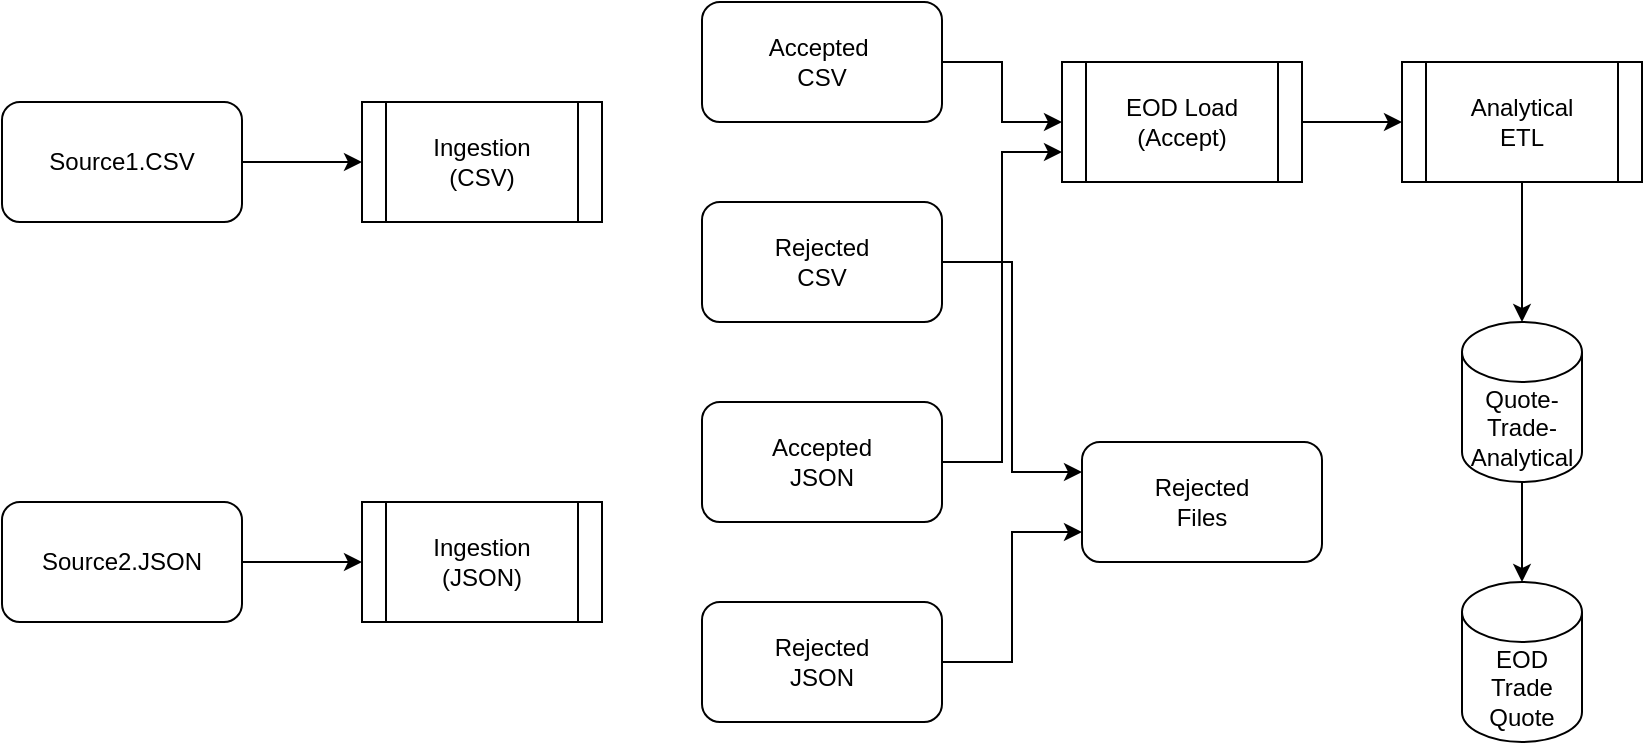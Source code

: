 <mxfile version="15.1.4" type="device"><diagram id="CV_ctlCtszgfCj9J40bh" name="Page-1"><mxGraphModel dx="1103" dy="589" grid="1" gridSize="10" guides="1" tooltips="1" connect="1" arrows="1" fold="1" page="1" pageScale="1" pageWidth="850" pageHeight="1100" math="0" shadow="0"><root><mxCell id="0"/><mxCell id="1" parent="0"/><mxCell id="-_rTb1r9_wjIV5urwaY--1" value="EOD Trade Quote" style="shape=cylinder3;whiteSpace=wrap;html=1;boundedLbl=1;backgroundOutline=1;size=15;" vertex="1" parent="1"><mxGeometry x="750" y="390" width="60" height="80" as="geometry"/></mxCell><mxCell id="-_rTb1r9_wjIV5urwaY--16" style="edgeStyle=orthogonalEdgeStyle;rounded=0;orthogonalLoop=1;jettySize=auto;html=1;exitX=0.5;exitY=1;exitDx=0;exitDy=0;exitPerimeter=0;entryX=0.5;entryY=0;entryDx=0;entryDy=0;entryPerimeter=0;" edge="1" parent="1" source="-_rTb1r9_wjIV5urwaY--2" target="-_rTb1r9_wjIV5urwaY--1"><mxGeometry relative="1" as="geometry"/></mxCell><mxCell id="-_rTb1r9_wjIV5urwaY--2" value="Quote- Trade- Analytical" style="shape=cylinder3;whiteSpace=wrap;html=1;boundedLbl=1;backgroundOutline=1;size=15;" vertex="1" parent="1"><mxGeometry x="750" y="260" width="60" height="80" as="geometry"/></mxCell><mxCell id="-_rTb1r9_wjIV5urwaY--15" style="edgeStyle=orthogonalEdgeStyle;rounded=0;orthogonalLoop=1;jettySize=auto;html=1;" edge="1" parent="1" source="-_rTb1r9_wjIV5urwaY--3" target="-_rTb1r9_wjIV5urwaY--2"><mxGeometry relative="1" as="geometry"/></mxCell><mxCell id="-_rTb1r9_wjIV5urwaY--3" value="Analytical &lt;br&gt;ETL" style="shape=process;whiteSpace=wrap;html=1;backgroundOutline=1;" vertex="1" parent="1"><mxGeometry x="720" y="130" width="120" height="60" as="geometry"/></mxCell><mxCell id="-_rTb1r9_wjIV5urwaY--14" style="edgeStyle=orthogonalEdgeStyle;rounded=0;orthogonalLoop=1;jettySize=auto;html=1;" edge="1" parent="1" source="-_rTb1r9_wjIV5urwaY--4" target="-_rTb1r9_wjIV5urwaY--3"><mxGeometry relative="1" as="geometry"/></mxCell><mxCell id="-_rTb1r9_wjIV5urwaY--4" value="EOD Load&lt;br&gt;(Accept)" style="shape=process;whiteSpace=wrap;html=1;backgroundOutline=1;" vertex="1" parent="1"><mxGeometry x="550" y="130" width="120" height="60" as="geometry"/></mxCell><mxCell id="-_rTb1r9_wjIV5urwaY--12" style="edgeStyle=orthogonalEdgeStyle;rounded=0;orthogonalLoop=1;jettySize=auto;html=1;entryX=0;entryY=0.5;entryDx=0;entryDy=0;" edge="1" parent="1" source="-_rTb1r9_wjIV5urwaY--5" target="-_rTb1r9_wjIV5urwaY--4"><mxGeometry relative="1" as="geometry"/></mxCell><mxCell id="-_rTb1r9_wjIV5urwaY--5" value="Accepted&amp;nbsp;&lt;br&gt;CSV" style="rounded=1;whiteSpace=wrap;html=1;" vertex="1" parent="1"><mxGeometry x="370" y="100" width="120" height="60" as="geometry"/></mxCell><mxCell id="rveXUk-8OH4QwGRypg7C-7" style="edgeStyle=orthogonalEdgeStyle;rounded=0;orthogonalLoop=1;jettySize=auto;html=1;entryX=0;entryY=0.25;entryDx=0;entryDy=0;" edge="1" parent="1" source="-_rTb1r9_wjIV5urwaY--6" target="-_rTb1r9_wjIV5urwaY--9"><mxGeometry relative="1" as="geometry"/></mxCell><mxCell id="-_rTb1r9_wjIV5urwaY--6" value="Rejected &lt;br&gt;CSV" style="rounded=1;whiteSpace=wrap;html=1;" vertex="1" parent="1"><mxGeometry x="370" y="200" width="120" height="60" as="geometry"/></mxCell><mxCell id="-_rTb1r9_wjIV5urwaY--13" style="edgeStyle=orthogonalEdgeStyle;rounded=0;orthogonalLoop=1;jettySize=auto;html=1;entryX=0;entryY=0.75;entryDx=0;entryDy=0;" edge="1" parent="1" source="-_rTb1r9_wjIV5urwaY--7" target="-_rTb1r9_wjIV5urwaY--4"><mxGeometry relative="1" as="geometry"/></mxCell><mxCell id="-_rTb1r9_wjIV5urwaY--7" value="Accepted &lt;br&gt;JSON" style="rounded=1;whiteSpace=wrap;html=1;" vertex="1" parent="1"><mxGeometry x="370" y="300" width="120" height="60" as="geometry"/></mxCell><mxCell id="-_rTb1r9_wjIV5urwaY--11" style="edgeStyle=orthogonalEdgeStyle;rounded=0;orthogonalLoop=1;jettySize=auto;html=1;entryX=0;entryY=0.75;entryDx=0;entryDy=0;" edge="1" parent="1" source="-_rTb1r9_wjIV5urwaY--8" target="-_rTb1r9_wjIV5urwaY--9"><mxGeometry relative="1" as="geometry"><mxPoint x="420" y="540" as="targetPoint"/></mxGeometry></mxCell><mxCell id="-_rTb1r9_wjIV5urwaY--8" value="Rejected &lt;br&gt;JSON" style="rounded=1;whiteSpace=wrap;html=1;" vertex="1" parent="1"><mxGeometry x="370" y="400" width="120" height="60" as="geometry"/></mxCell><mxCell id="-_rTb1r9_wjIV5urwaY--9" value="Rejected &lt;br&gt;Files" style="rounded=1;whiteSpace=wrap;html=1;" vertex="1" parent="1"><mxGeometry x="560" y="320" width="120" height="60" as="geometry"/></mxCell><mxCell id="-_rTb1r9_wjIV5urwaY--17" value="Ingestion&lt;br&gt;(JSON)" style="shape=process;whiteSpace=wrap;html=1;backgroundOutline=1;" vertex="1" parent="1"><mxGeometry x="200" y="350" width="120" height="60" as="geometry"/></mxCell><mxCell id="-_rTb1r9_wjIV5urwaY--18" value="Ingestion&lt;br&gt;(CSV)" style="shape=process;whiteSpace=wrap;html=1;backgroundOutline=1;" vertex="1" parent="1"><mxGeometry x="200" y="150" width="120" height="60" as="geometry"/></mxCell><mxCell id="rveXUk-8OH4QwGRypg7C-6" style="edgeStyle=orthogonalEdgeStyle;rounded=0;orthogonalLoop=1;jettySize=auto;html=1;entryX=0;entryY=0.5;entryDx=0;entryDy=0;" edge="1" parent="1" source="rveXUk-8OH4QwGRypg7C-1" target="-_rTb1r9_wjIV5urwaY--18"><mxGeometry relative="1" as="geometry"/></mxCell><mxCell id="rveXUk-8OH4QwGRypg7C-1" value="Source1.CSV" style="rounded=1;whiteSpace=wrap;html=1;" vertex="1" parent="1"><mxGeometry x="20" y="150" width="120" height="60" as="geometry"/></mxCell><mxCell id="rveXUk-8OH4QwGRypg7C-3" style="edgeStyle=orthogonalEdgeStyle;rounded=0;orthogonalLoop=1;jettySize=auto;html=1;entryX=0;entryY=0.5;entryDx=0;entryDy=0;" edge="1" parent="1" source="rveXUk-8OH4QwGRypg7C-2" target="-_rTb1r9_wjIV5urwaY--17"><mxGeometry relative="1" as="geometry"/></mxCell><mxCell id="rveXUk-8OH4QwGRypg7C-2" value="Source2.JSON" style="rounded=1;whiteSpace=wrap;html=1;" vertex="1" parent="1"><mxGeometry x="20" y="350" width="120" height="60" as="geometry"/></mxCell></root></mxGraphModel></diagram></mxfile>